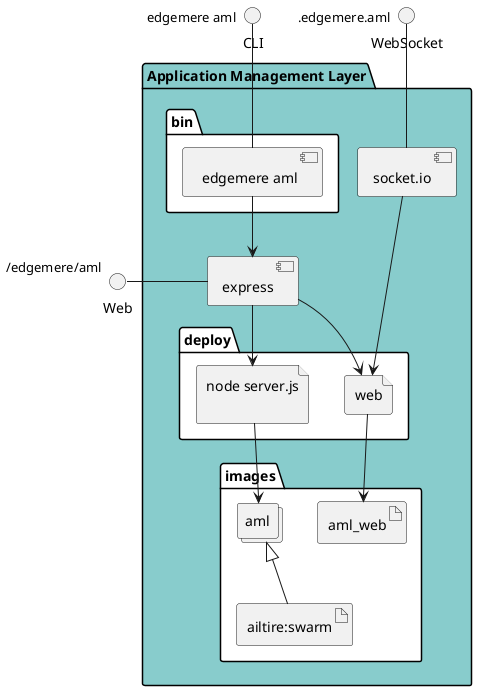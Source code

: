 @startuml
  interface CLI
  interface Web
  interface WebSocket
package "Application Management Layer" #88cccc {
  component express as REST
  component socket.io as socket
  folder bin #ffffff {
    component " edgemere aml" as binName
  }
  binName --> REST

  folder deploy #ffffff {
      file "node server.js\n" as aml_container
      REST --> aml_container

  
    file "web" as web_container
    REST --> web_container
    socket ---> web_container
  
  }
  folder images #ffffff {
    collections "aml" as amlimage
    artifact "ailtire:swarm" as ailtireswarm
    amlimage <|-- ailtireswarm
    aml_container --> amlimage

  
      artifact "aml_web" as aml_web
      web_container --> aml_web
    
  }
}
CLI " edgemere aml" -- binName
Web "/edgemere/aml" - REST
WebSocket ".edgemere.aml" -- socket

@enduml
